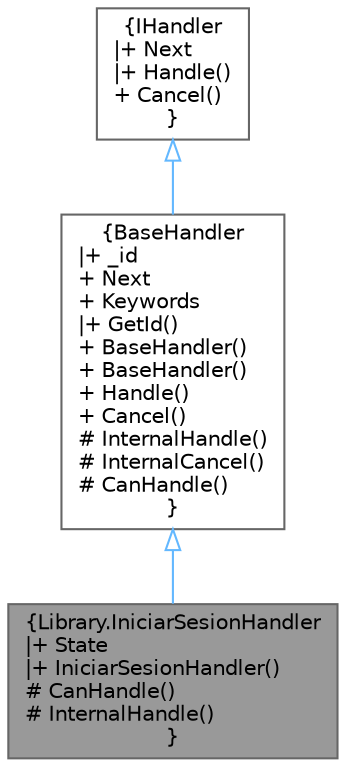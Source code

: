 digraph "Library.IniciarSesionHandler"
{
 // INTERACTIVE_SVG=YES
 // LATEX_PDF_SIZE
  bgcolor="transparent";
  edge [fontname=Helvetica,fontsize=10,labelfontname=Helvetica,labelfontsize=10];
  node [fontname=Helvetica,fontsize=10,shape=box,height=0.2,width=0.4];
  Node1 [label="{Library.IniciarSesionHandler\n|+ State\l|+ IniciarSesionHandler()\l# CanHandle()\l# InternalHandle()\l}",height=0.2,width=0.4,color="gray40", fillcolor="grey60", style="filled", fontcolor="black",tooltip="Solicita al usuario su Nick y su Contraseña y si coinciden con la base de datos procede a InicioHandl..."];
  Node2 -> Node1 [dir="back",color="steelblue1",style="solid",arrowtail="onormal"];
  Node2 [label="{BaseHandler\n|+ _id\l+ Next\l+ Keywords\l|+ GetId()\l+ BaseHandler()\l+ BaseHandler()\l+ Handle()\l+ Cancel()\l# InternalHandle()\l# InternalCancel()\l# CanHandle()\l}",height=0.2,width=0.4,color="gray40", fillcolor="white", style="filled",URL="$classLibrary_1_1BaseHandler.html",tooltip="Clase base para implementar el patrón Chain of Responsibility. En ese patrón se pasa un mensaje a tra..."];
  Node3 -> Node2 [dir="back",color="steelblue1",style="solid",arrowtail="onormal"];
  Node3 [label="{IHandler\n|+ Next\l|+ Handle()\l+ Cancel()\l}",height=0.2,width=0.4,color="gray40", fillcolor="white", style="filled",URL="$interfaceLibrary_1_1IHandler.html",tooltip="Interfaz para implementar el patrón Chain of Responsibility. En ese patrón se pasa un mensaje a travé..."];
}
